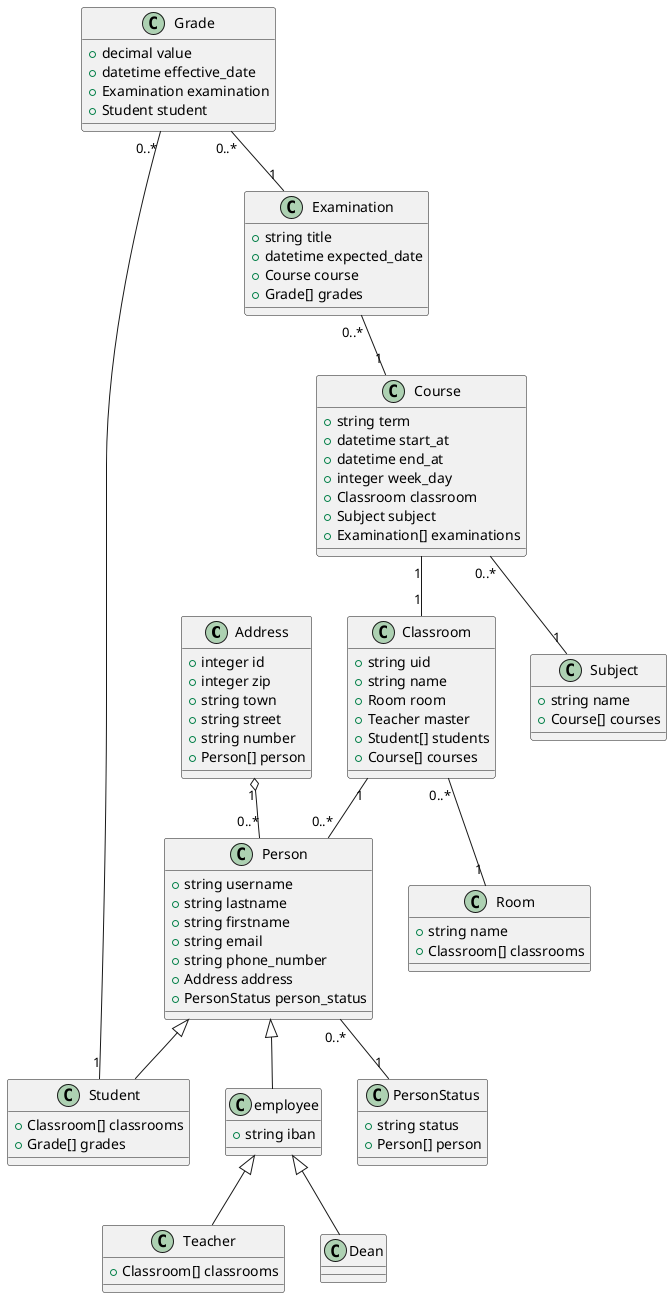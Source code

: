 @startuml

class Address {
  +integer id
  +integer zip
  +string town
  +string street
  +string number
  +Person[] person
}

class Person {
  +string username
  +string lastname
  +string firstname
  +string email
  +string phone_number
  +Address address
  +PersonStatus person_status
}

class Teacher {
  +Classroom[] classrooms
}

class Student {
  +Classroom[] classrooms
  +Grade[] grades
}

class Dean {
}

class employee {
+string iban
}

class PersonStatus {
  +string status
  +Person[] person
}

class Classroom {
  +string uid
  +string name
  +Room room
  +Teacher master
  +Student[] students
  +Course[] courses
}

class Course {
  +string term
  +datetime start_at
  +datetime end_at
  +integer week_day
  +Classroom classroom
  +Subject subject
  +Examination[] examinations
}

class Subject {
  +string name
  +Course[] courses
}

class Examination {
  +string title
  +datetime expected_date
  +Course course
  +Grade[] grades
}

class Grade {
  +decimal value
  +datetime effective_date
  +Examination examination
  +Student student
}

class Room {
  +string name
  +Classroom[] classrooms
}


Address "1" o-- "0..*" Person
Person "0..*" -- "1" PersonStatus
Classroom "0..*" -- "1" Room
Classroom "1" -- "0..*" Person
Course "1" -- "1" Classroom
Course "0..*" -- "1" Subject
Examination "0..*" -- "1" Course
Grade "0..*" -- "1" Examination
Grade "0..*" -- "1" Student

Person <|-- employee
Person <|-- Student
employee <|-- Teacher
employee <|-- Dean

@enduml
